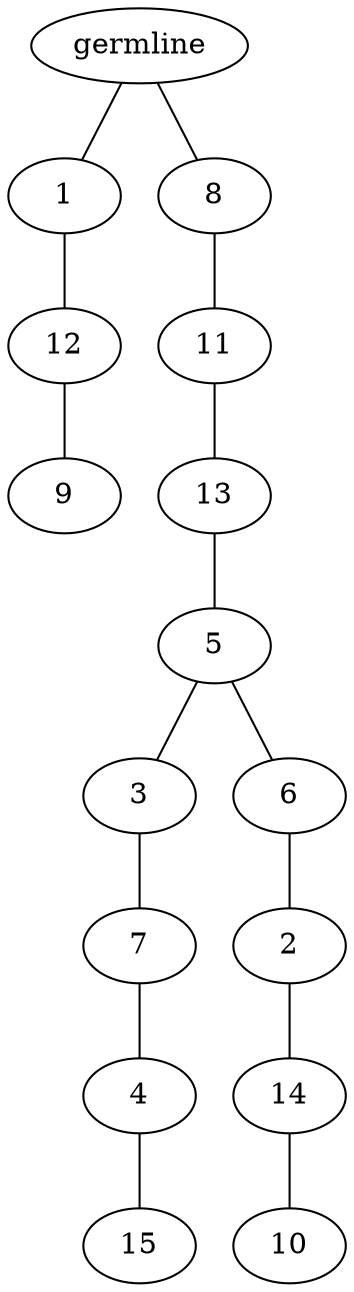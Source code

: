 graph tree {
    "140080371652784" [label="germline"];
    "140080364068720" [label="1"];
    "140080366991008" [label="12"];
    "140080366992736" [label="9"];
    "140080364068096" [label="8"];
    "140080364065024" [label="11"];
    "140080364066512" [label="13"];
    "140080366990000" [label="5"];
    "140080366992880" [label="3"];
    "140080366990288" [label="7"];
    "140080366992544" [label="4"];
    "140080366992400" [label="15"];
    "140080366990096" [label="6"];
    "140080366991680" [label="2"];
    "140080366992256" [label="14"];
    "140080366993168" [label="10"];
    "140080371652784" -- "140080364068720";
    "140080371652784" -- "140080364068096";
    "140080364068720" -- "140080366991008";
    "140080366991008" -- "140080366992736";
    "140080364068096" -- "140080364065024";
    "140080364065024" -- "140080364066512";
    "140080364066512" -- "140080366990000";
    "140080366990000" -- "140080366992880";
    "140080366990000" -- "140080366990096";
    "140080366992880" -- "140080366990288";
    "140080366990288" -- "140080366992544";
    "140080366992544" -- "140080366992400";
    "140080366990096" -- "140080366991680";
    "140080366991680" -- "140080366992256";
    "140080366992256" -- "140080366993168";
}
